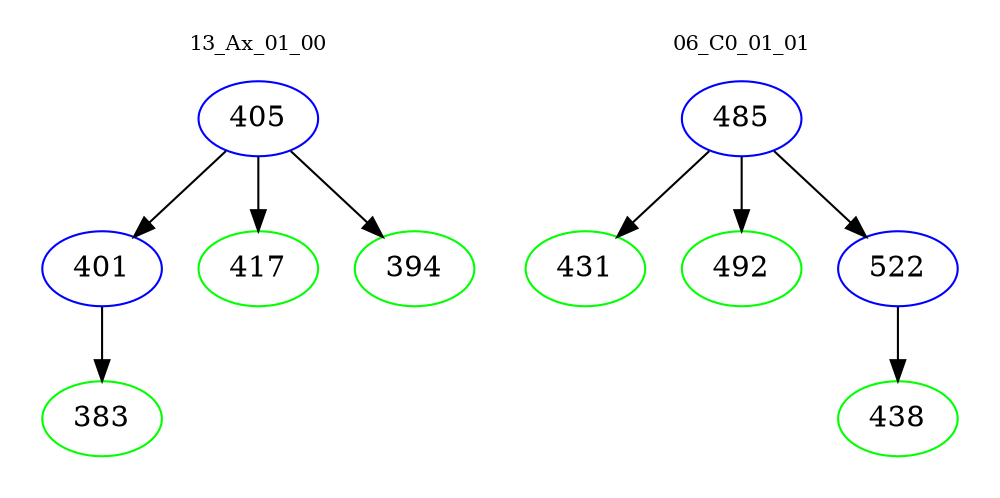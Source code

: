 digraph{
subgraph cluster_0 {
color = white
label = "13_Ax_01_00";
fontsize=10;
T0_405 [label="405", color="blue"]
T0_405 -> T0_401 [color="black"]
T0_401 [label="401", color="blue"]
T0_401 -> T0_383 [color="black"]
T0_383 [label="383", color="green"]
T0_405 -> T0_417 [color="black"]
T0_417 [label="417", color="green"]
T0_405 -> T0_394 [color="black"]
T0_394 [label="394", color="green"]
}
subgraph cluster_1 {
color = white
label = "06_C0_01_01";
fontsize=10;
T1_485 [label="485", color="blue"]
T1_485 -> T1_431 [color="black"]
T1_431 [label="431", color="green"]
T1_485 -> T1_492 [color="black"]
T1_492 [label="492", color="green"]
T1_485 -> T1_522 [color="black"]
T1_522 [label="522", color="blue"]
T1_522 -> T1_438 [color="black"]
T1_438 [label="438", color="green"]
}
}
